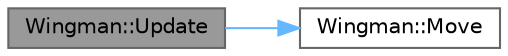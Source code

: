 digraph "Wingman::Update"
{
 // LATEX_PDF_SIZE
  bgcolor="transparent";
  edge [fontname=Helvetica,fontsize=10,labelfontname=Helvetica,labelfontsize=10];
  node [fontname=Helvetica,fontsize=10,shape=box,height=0.2,width=0.4];
  rankdir="LR";
  Node1 [label="Wingman::Update",height=0.2,width=0.4,color="gray40", fillcolor="grey60", style="filled", fontcolor="black",tooltip=" "];
  Node1 -> Node2 [color="steelblue1",style="solid"];
  Node2 [label="Wingman::Move",height=0.2,width=0.4,color="grey40", fillcolor="white", style="filled",URL="$class_wingman.html#a5fae1eafa1a6ce448f3f7eefd8776b34",tooltip=" "];
}
